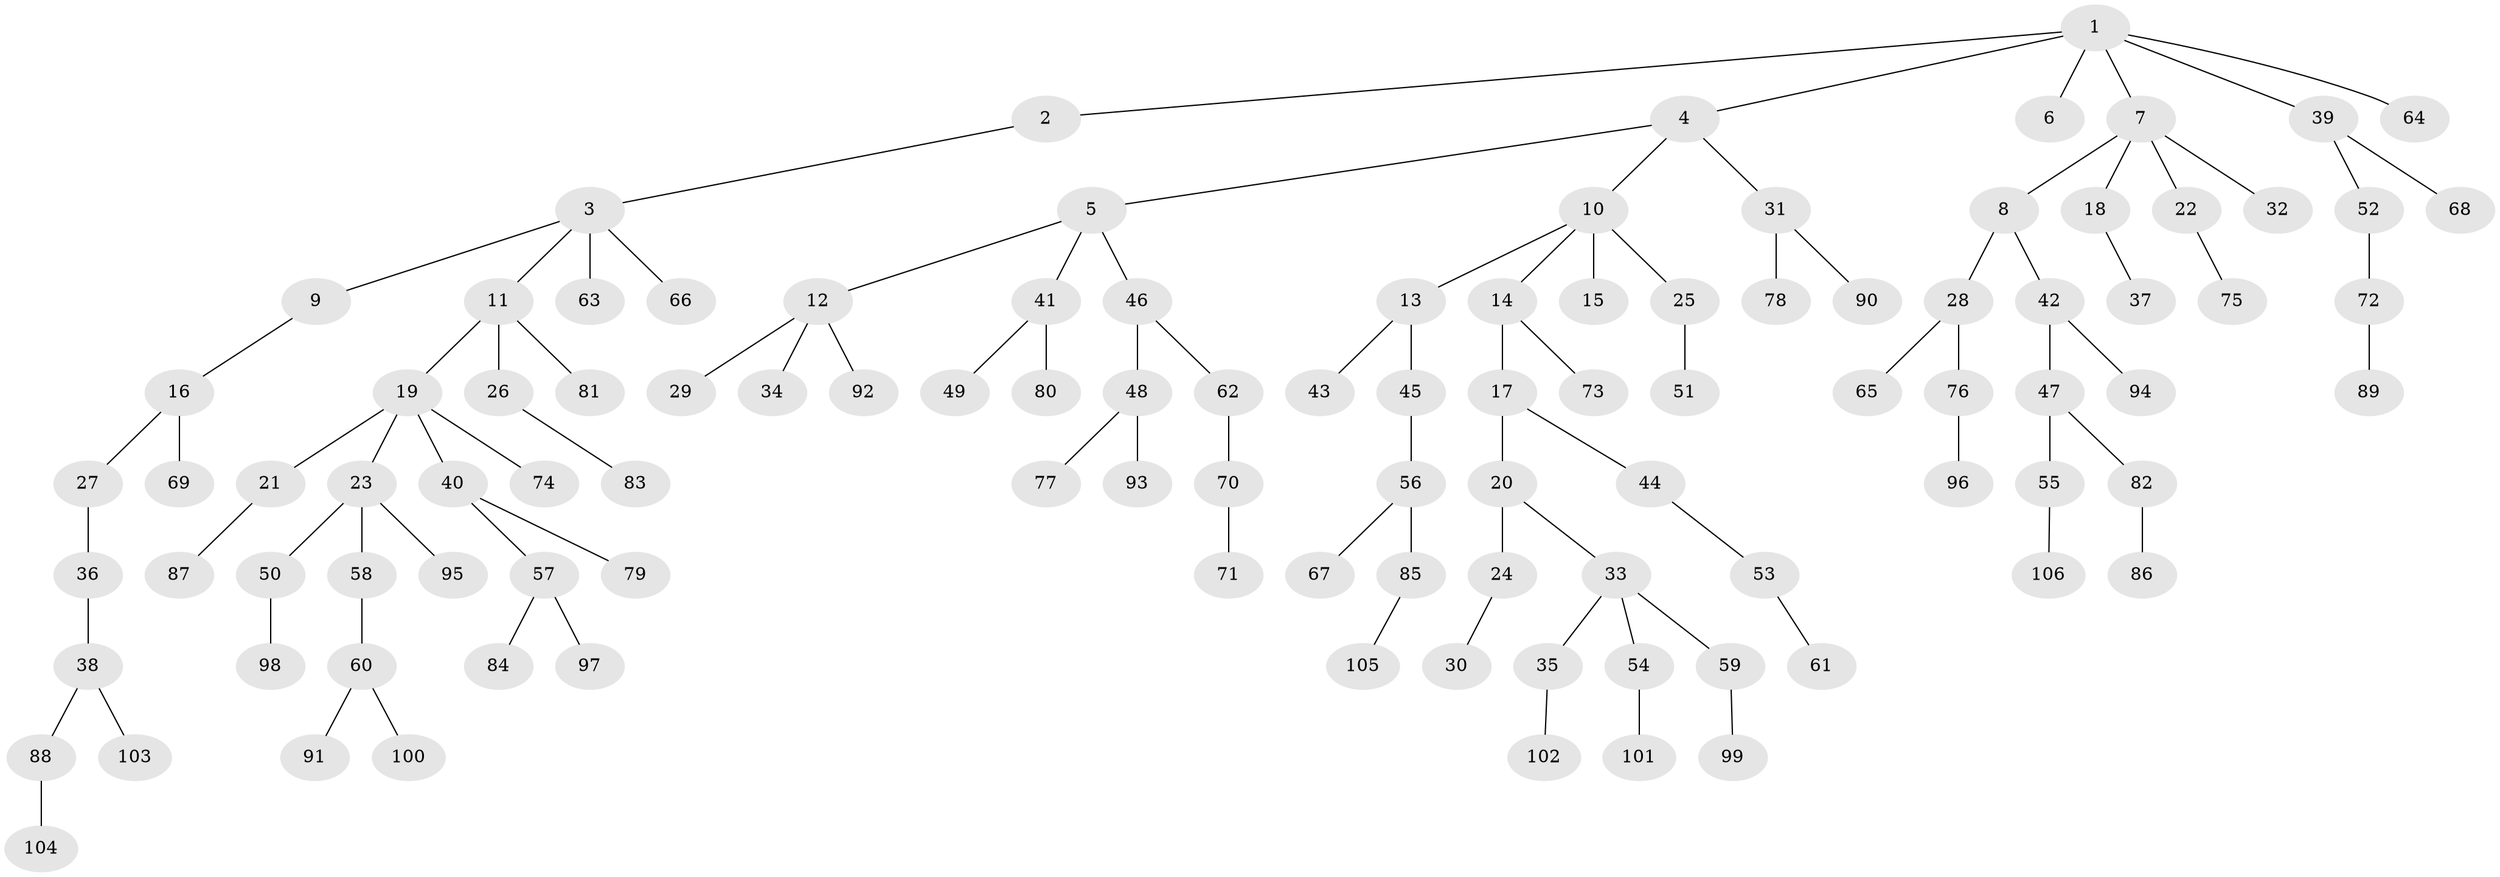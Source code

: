 // Generated by graph-tools (version 1.1) at 2025/15/03/09/25 04:15:29]
// undirected, 106 vertices, 105 edges
graph export_dot {
graph [start="1"]
  node [color=gray90,style=filled];
  1;
  2;
  3;
  4;
  5;
  6;
  7;
  8;
  9;
  10;
  11;
  12;
  13;
  14;
  15;
  16;
  17;
  18;
  19;
  20;
  21;
  22;
  23;
  24;
  25;
  26;
  27;
  28;
  29;
  30;
  31;
  32;
  33;
  34;
  35;
  36;
  37;
  38;
  39;
  40;
  41;
  42;
  43;
  44;
  45;
  46;
  47;
  48;
  49;
  50;
  51;
  52;
  53;
  54;
  55;
  56;
  57;
  58;
  59;
  60;
  61;
  62;
  63;
  64;
  65;
  66;
  67;
  68;
  69;
  70;
  71;
  72;
  73;
  74;
  75;
  76;
  77;
  78;
  79;
  80;
  81;
  82;
  83;
  84;
  85;
  86;
  87;
  88;
  89;
  90;
  91;
  92;
  93;
  94;
  95;
  96;
  97;
  98;
  99;
  100;
  101;
  102;
  103;
  104;
  105;
  106;
  1 -- 2;
  1 -- 4;
  1 -- 6;
  1 -- 7;
  1 -- 39;
  1 -- 64;
  2 -- 3;
  3 -- 9;
  3 -- 11;
  3 -- 63;
  3 -- 66;
  4 -- 5;
  4 -- 10;
  4 -- 31;
  5 -- 12;
  5 -- 41;
  5 -- 46;
  7 -- 8;
  7 -- 18;
  7 -- 22;
  7 -- 32;
  8 -- 28;
  8 -- 42;
  9 -- 16;
  10 -- 13;
  10 -- 14;
  10 -- 15;
  10 -- 25;
  11 -- 19;
  11 -- 26;
  11 -- 81;
  12 -- 29;
  12 -- 34;
  12 -- 92;
  13 -- 43;
  13 -- 45;
  14 -- 17;
  14 -- 73;
  16 -- 27;
  16 -- 69;
  17 -- 20;
  17 -- 44;
  18 -- 37;
  19 -- 21;
  19 -- 23;
  19 -- 40;
  19 -- 74;
  20 -- 24;
  20 -- 33;
  21 -- 87;
  22 -- 75;
  23 -- 50;
  23 -- 58;
  23 -- 95;
  24 -- 30;
  25 -- 51;
  26 -- 83;
  27 -- 36;
  28 -- 65;
  28 -- 76;
  31 -- 78;
  31 -- 90;
  33 -- 35;
  33 -- 54;
  33 -- 59;
  35 -- 102;
  36 -- 38;
  38 -- 88;
  38 -- 103;
  39 -- 52;
  39 -- 68;
  40 -- 57;
  40 -- 79;
  41 -- 49;
  41 -- 80;
  42 -- 47;
  42 -- 94;
  44 -- 53;
  45 -- 56;
  46 -- 48;
  46 -- 62;
  47 -- 55;
  47 -- 82;
  48 -- 77;
  48 -- 93;
  50 -- 98;
  52 -- 72;
  53 -- 61;
  54 -- 101;
  55 -- 106;
  56 -- 67;
  56 -- 85;
  57 -- 84;
  57 -- 97;
  58 -- 60;
  59 -- 99;
  60 -- 91;
  60 -- 100;
  62 -- 70;
  70 -- 71;
  72 -- 89;
  76 -- 96;
  82 -- 86;
  85 -- 105;
  88 -- 104;
}

